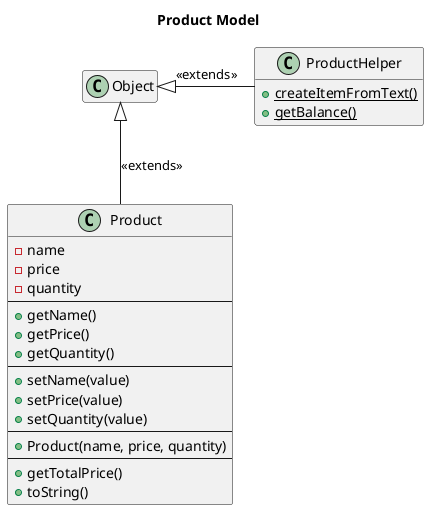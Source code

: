 @startuml
title Product Model
class Product{
    -name
    -price
    -quantity
    --
    +getName()
    +getPrice()
    +getQuantity()
    --
    +setName(value)
    +setPrice(value)
    +setQuantity(value)
    --
    +Product(name, price, quantity)
    --
    +getTotalPrice()
    +toString()
}
class ProductHelper{
    +{static}createItemFromText()
    +{static}getBalance()
}
Product -u-|> Object : <<extends>>
ProductHelper -l-|> Object : <<extends>>
hide empty members
@enduml